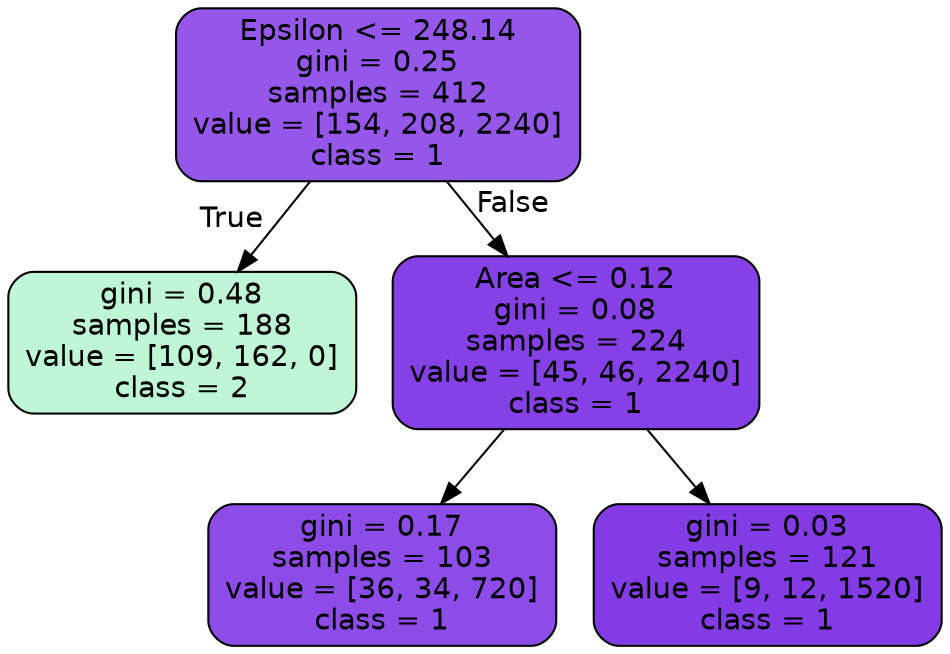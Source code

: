 digraph Tree {
node [shape=box, style="filled, rounded", color="black", fontname=helvetica] ;
edge [fontname=helvetica] ;
0 [label="Epsilon <= 248.14\ngini = 0.25\nsamples = 412\nvalue = [154, 208, 2240]\nclass = 1", fillcolor="#9457e9"] ;
1 [label="gini = 0.48\nsamples = 188\nvalue = [109, 162, 0]\nclass = 2", fillcolor="#bef6d6"] ;
0 -> 1 [labeldistance=2.5, labelangle=45, headlabel="True"] ;
2 [label="Area <= 0.12\ngini = 0.08\nsamples = 224\nvalue = [45, 46, 2240]\nclass = 1", fillcolor="#8641e6"] ;
0 -> 2 [labeldistance=2.5, labelangle=-45, headlabel="False"] ;
3 [label="gini = 0.17\nsamples = 103\nvalue = [36, 34, 720]\nclass = 1", fillcolor="#8d4be7"] ;
2 -> 3 ;
4 [label="gini = 0.03\nsamples = 121\nvalue = [9, 12, 1520]\nclass = 1", fillcolor="#833ce5"] ;
2 -> 4 ;
}